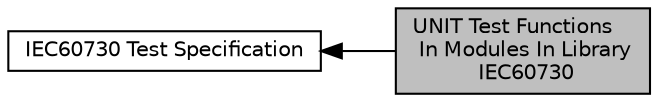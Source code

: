 digraph "UNIT Test Functions In Modules In Library IEC60730"
{
  edge [fontname="Helvetica",fontsize="10",labelfontname="Helvetica",labelfontsize="10"];
  node [fontname="Helvetica",fontsize="10",shape=box];
  rankdir=LR;
  Node1 [label="UNIT Test Functions\l In Modules In Library\l IEC60730",height=0.2,width=0.4,color="black", fillcolor="grey75", style="filled", fontcolor="black",tooltip=" "];
  Node2 [label="IEC60730 Test Specification",height=0.2,width=0.4,color="black", fillcolor="white", style="filled",URL="$group__IEC60730__VERIFICATION.html",tooltip="Automated tests for validating correct firmware operation."];
  Node2->Node1 [shape=plaintext, dir="back", style="solid"];
}
